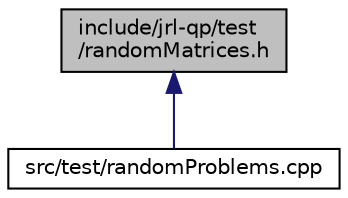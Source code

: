 digraph "include/jrl-qp/test/randomMatrices.h"
{
  edge [fontname="Helvetica",fontsize="10",labelfontname="Helvetica",labelfontsize="10"];
  node [fontname="Helvetica",fontsize="10",shape=record];
  Node3 [label="include/jrl-qp/test\l/randomMatrices.h",height=0.2,width=0.4,color="black", fillcolor="grey75", style="filled", fontcolor="black"];
  Node3 -> Node4 [dir="back",color="midnightblue",fontsize="10",style="solid",fontname="Helvetica"];
  Node4 [label="src/test/randomProblems.cpp",height=0.2,width=0.4,color="black", fillcolor="white", style="filled",URL="$randomProblems_8cpp.html"];
}
